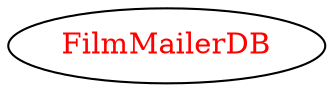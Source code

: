 digraph dependencyGraph {
 concentrate=true;
 ranksep="2.0";
 rankdir="LR"; 
 splines="ortho";
"FilmMailerDB" [fontcolor="red"];
}